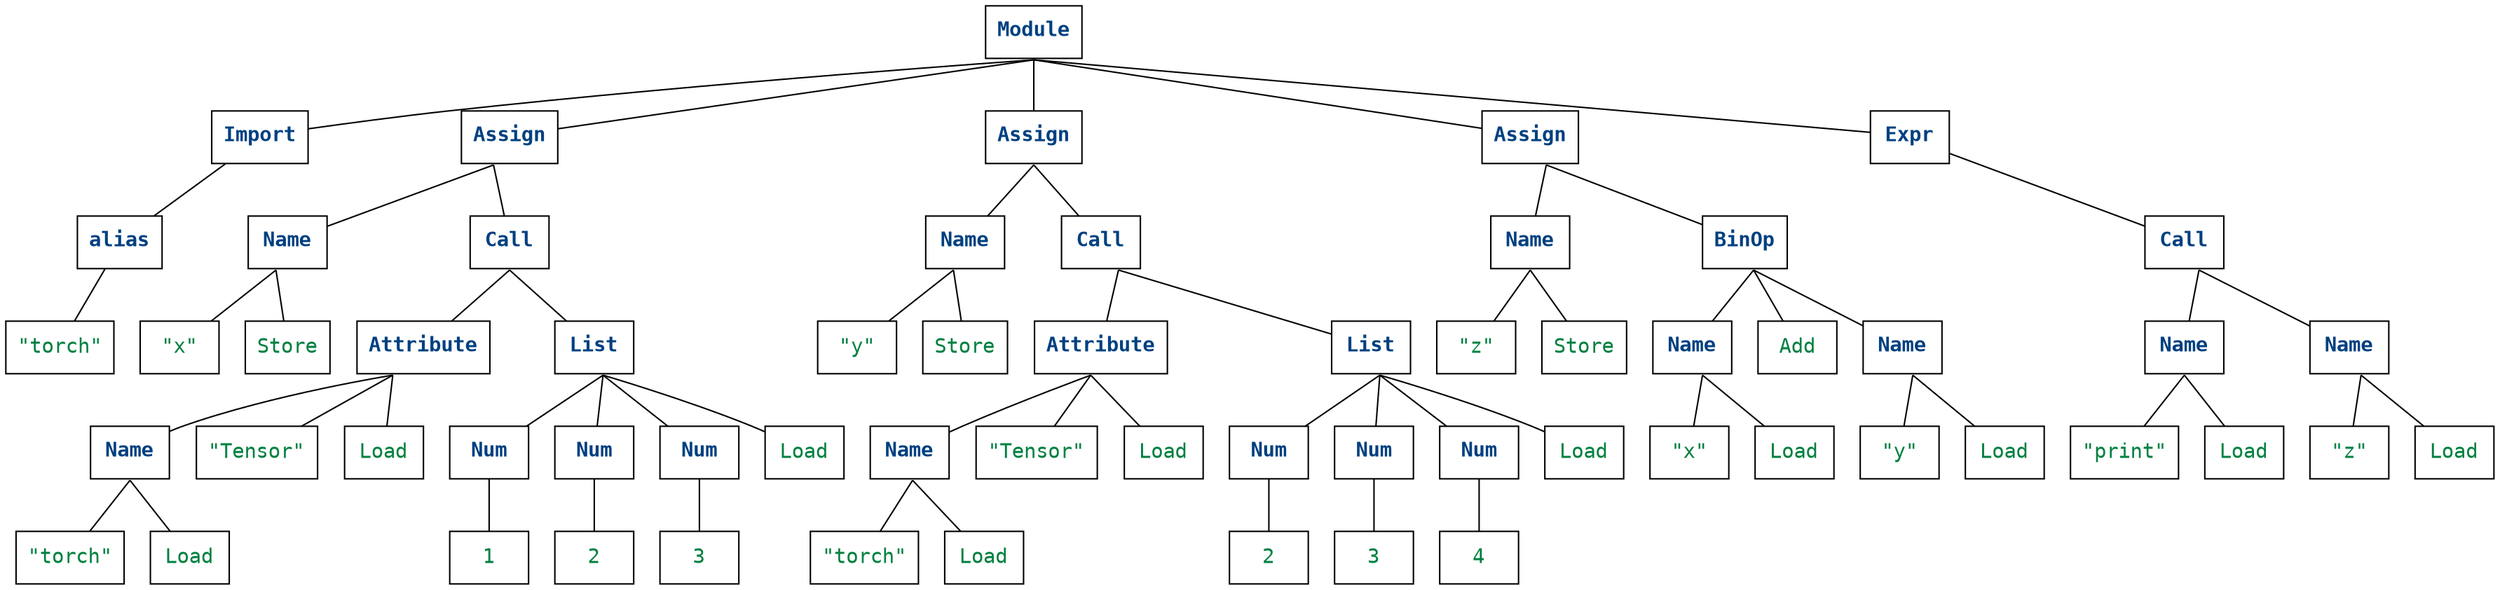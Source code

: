 graph {
	node [fontname=courier shape=box]
	0 [label=<<B>Module</B>> fontcolor="#004080"]
	1 [label=<<B>Import</B>> fontcolor="#004080"]
	0 -- 1 [sametail=t0]
	2 [label=<<B>alias</B>> fontcolor="#004080"]
	1 -- 2 [sametail=t1]
	3 [label="\"torch\"" fontcolor="#008040"]
	2 -- 3 [sametail=t2]
	4 [label=<<B>Assign</B>> fontcolor="#004080"]
	0 -- 4 [sametail=t0]
	5 [label=<<B>Name</B>> fontcolor="#004080"]
	4 -- 5 [sametail=t4]
	6 [label="\"x\"" fontcolor="#008040"]
	5 -- 6 [sametail=t5]
	7 [label=Store fontcolor="#008040"]
	5 -- 7 [sametail=t5]
	8 [label=<<B>Call</B>> fontcolor="#004080"]
	4 -- 8 [sametail=t4]
	9 [label=<<B>Attribute</B>> fontcolor="#004080"]
	8 -- 9 [sametail=t8]
	10 [label=<<B>Name</B>> fontcolor="#004080"]
	9 -- 10 [sametail=t9]
	11 [label="\"torch\"" fontcolor="#008040"]
	10 -- 11 [sametail=t10]
	12 [label=Load fontcolor="#008040"]
	10 -- 12 [sametail=t10]
	13 [label="\"Tensor\"" fontcolor="#008040"]
	9 -- 13 [sametail=t9]
	14 [label=Load fontcolor="#008040"]
	9 -- 14 [sametail=t9]
	15 [label=<<B>List</B>> fontcolor="#004080"]
	8 -- 15 [sametail=t8]
	16 [label=<<B>Num</B>> fontcolor="#004080"]
	15 -- 16 [sametail=t15]
	17 [label=1 fontcolor="#008040"]
	16 -- 17 [sametail=t16]
	18 [label=<<B>Num</B>> fontcolor="#004080"]
	15 -- 18 [sametail=t15]
	19 [label=2 fontcolor="#008040"]
	18 -- 19 [sametail=t18]
	20 [label=<<B>Num</B>> fontcolor="#004080"]
	15 -- 20 [sametail=t15]
	21 [label=3 fontcolor="#008040"]
	20 -- 21 [sametail=t20]
	22 [label=Load fontcolor="#008040"]
	15 -- 22 [sametail=t15]
	23 [label=<<B>Assign</B>> fontcolor="#004080"]
	0 -- 23 [sametail=t0]
	24 [label=<<B>Name</B>> fontcolor="#004080"]
	23 -- 24 [sametail=t23]
	25 [label="\"y\"" fontcolor="#008040"]
	24 -- 25 [sametail=t24]
	26 [label=Store fontcolor="#008040"]
	24 -- 26 [sametail=t24]
	27 [label=<<B>Call</B>> fontcolor="#004080"]
	23 -- 27 [sametail=t23]
	28 [label=<<B>Attribute</B>> fontcolor="#004080"]
	27 -- 28 [sametail=t27]
	29 [label=<<B>Name</B>> fontcolor="#004080"]
	28 -- 29 [sametail=t28]
	30 [label="\"torch\"" fontcolor="#008040"]
	29 -- 30 [sametail=t29]
	31 [label=Load fontcolor="#008040"]
	29 -- 31 [sametail=t29]
	32 [label="\"Tensor\"" fontcolor="#008040"]
	28 -- 32 [sametail=t28]
	33 [label=Load fontcolor="#008040"]
	28 -- 33 [sametail=t28]
	34 [label=<<B>List</B>> fontcolor="#004080"]
	27 -- 34 [sametail=t27]
	35 [label=<<B>Num</B>> fontcolor="#004080"]
	34 -- 35 [sametail=t34]
	36 [label=2 fontcolor="#008040"]
	35 -- 36 [sametail=t35]
	37 [label=<<B>Num</B>> fontcolor="#004080"]
	34 -- 37 [sametail=t34]
	38 [label=3 fontcolor="#008040"]
	37 -- 38 [sametail=t37]
	39 [label=<<B>Num</B>> fontcolor="#004080"]
	34 -- 39 [sametail=t34]
	40 [label=4 fontcolor="#008040"]
	39 -- 40 [sametail=t39]
	41 [label=Load fontcolor="#008040"]
	34 -- 41 [sametail=t34]
	42 [label=<<B>Assign</B>> fontcolor="#004080"]
	0 -- 42 [sametail=t0]
	43 [label=<<B>Name</B>> fontcolor="#004080"]
	42 -- 43 [sametail=t42]
	44 [label="\"z\"" fontcolor="#008040"]
	43 -- 44 [sametail=t43]
	45 [label=Store fontcolor="#008040"]
	43 -- 45 [sametail=t43]
	46 [label=<<B>BinOp</B>> fontcolor="#004080"]
	42 -- 46 [sametail=t42]
	47 [label=<<B>Name</B>> fontcolor="#004080"]
	46 -- 47 [sametail=t46]
	48 [label="\"x\"" fontcolor="#008040"]
	47 -- 48 [sametail=t47]
	49 [label=Load fontcolor="#008040"]
	47 -- 49 [sametail=t47]
	50 [label=Add fontcolor="#008040"]
	46 -- 50 [sametail=t46]
	51 [label=<<B>Name</B>> fontcolor="#004080"]
	46 -- 51 [sametail=t46]
	52 [label="\"y\"" fontcolor="#008040"]
	51 -- 52 [sametail=t51]
	53 [label=Load fontcolor="#008040"]
	51 -- 53 [sametail=t51]
	54 [label=<<B>Expr</B>> fontcolor="#004080"]
	0 -- 54 [sametail=t0]
	55 [label=<<B>Call</B>> fontcolor="#004080"]
	54 -- 55 [sametail=t54]
	56 [label=<<B>Name</B>> fontcolor="#004080"]
	55 -- 56 [sametail=t55]
	57 [label="\"print\"" fontcolor="#008040"]
	56 -- 57 [sametail=t56]
	58 [label=Load fontcolor="#008040"]
	56 -- 58 [sametail=t56]
	59 [label=<<B>Name</B>> fontcolor="#004080"]
	55 -- 59 [sametail=t55]
	60 [label="\"z\"" fontcolor="#008040"]
	59 -- 60 [sametail=t59]
	61 [label=Load fontcolor="#008040"]
	59 -- 61 [sametail=t59]
}

